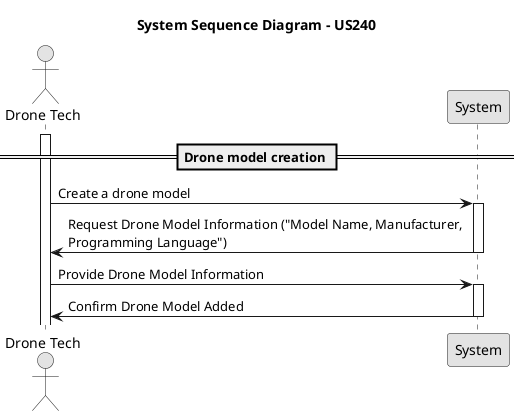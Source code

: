 @startuml
skinparam monochrome true
skinparam packageStyle rectangle
skinparam shadowing false

actor "Drone Tech" as droneTech
participant "System" as system

title System Sequence Diagram - US240

== Drone model creation ==
activate droneTech

droneTech -> system : Create a drone model
activate system

system -> droneTech : Request Drone Model Information ("Model Name, Manufacturer, \nProgramming Language")
deactivate system
droneTech -> system : Provide Drone Model Information

activate system

system -> droneTech : Confirm Drone Model Added
deactivate system



@enduml
